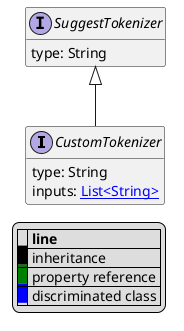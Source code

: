 @startuml

hide empty fields
hide empty methods
legend
|= |= line |
|<back:black>   </back>| inheritance |
|<back:green>   </back>| property reference |
|<back:blue>   </back>| discriminated class |
endlegend
interface CustomTokenizer [[CustomTokenizer.svg]] extends SuggestTokenizer {
    type: String
    inputs: [[String.svg List<String>]]
}
interface SuggestTokenizer [[SuggestTokenizer.svg]]  {
    type: String
}





@enduml
